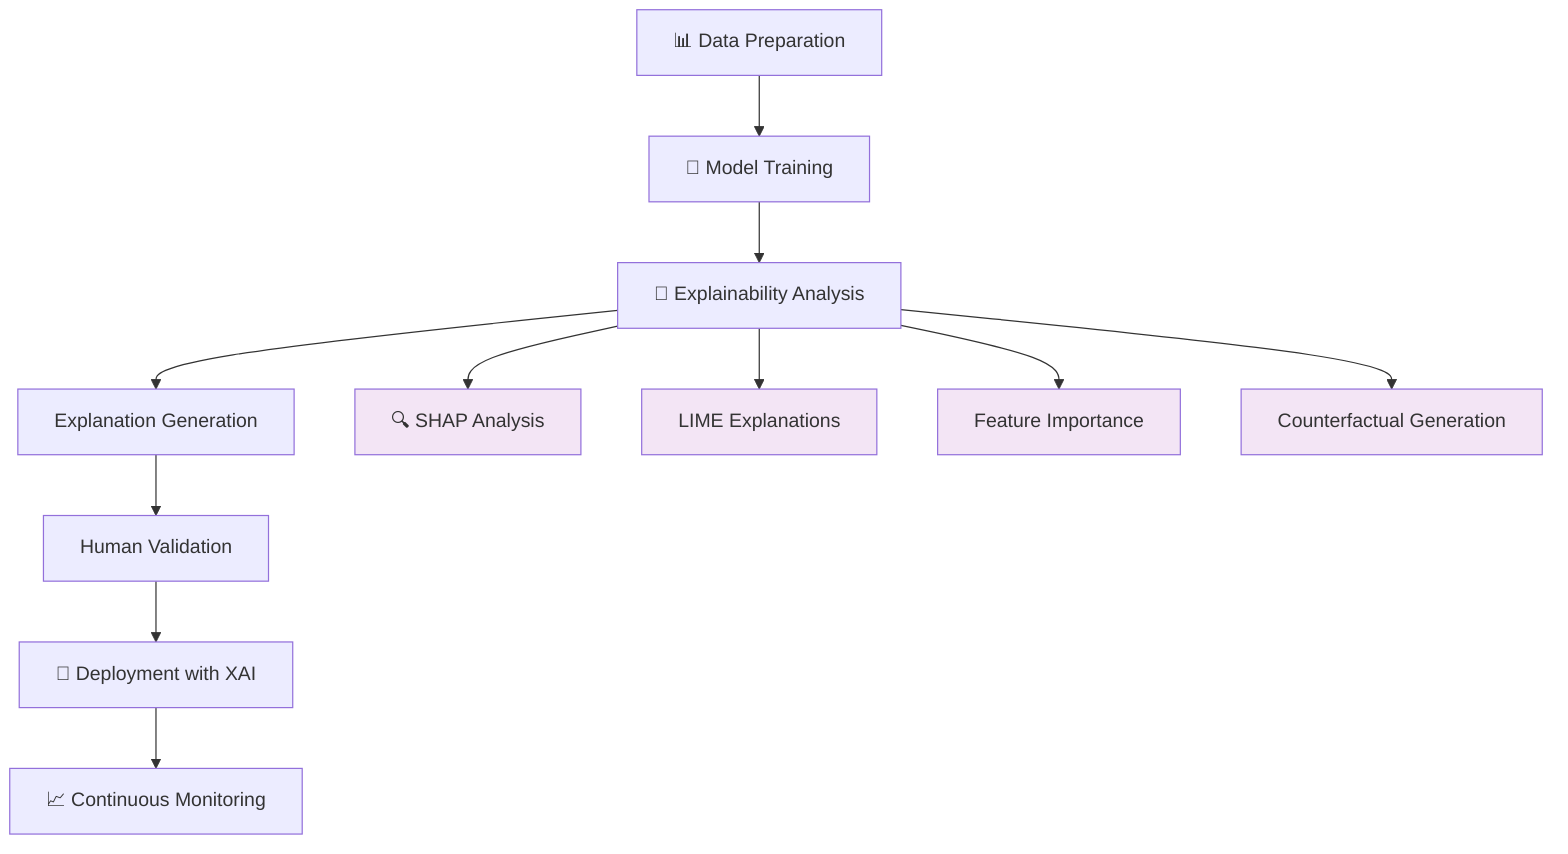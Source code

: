%% Enhanced ai-roles-workflows-comprehensive_diagram_5.mmd with better fonts and colors
%% Generated by enhance_mermaid_diagrams.py

graph TD
classDef primary fill:#e8f4fd,stroke:#1976d2,stroke-width:3px,color:#0d47a1,font-size:14px,font-weight:bold
classDef secondary fill:#f3e5f5,stroke:#7b1fa2,stroke-width:3px,color:#4a148c,font-size:13px,font-weight:bold
classDef success fill:#e8f5e8,stroke:#388e3c,stroke-width:3px,color:#1b5e20,font-size:13px,font-weight:bold
classDef warning fill:#fff3e0,stroke:#f57c00,stroke-width:3px,color:#e65100,font-size:13px,font-weight:bold
classDef danger fill:#ffebee,stroke:#c62828,stroke-width:3px,color:#b71c1c,font-size:13px,font-weight:bold
classDef info fill:#e0f2f1,stroke:#00695c,stroke-width:3px,color:#004d40,font-size:13px,font-weight:bold
classDef light fill:#fff8e1,stroke:#fbc02d,stroke-width:3px,color:#f57f17,font-size:13px,font-weight:bold
    
    A["📊 Data Preparation"]:::data --> B["🤖 Model Training"]:::model
    B --> C["🤖 Explainability Analysis"]:::explain
    C --> D["Explanation Generation"]:::explain
    D --> E["Human Validation"]:::explain
    E --> F["🤖 Deployment with XAI"]:::deploy
    F --> G["📈 Continuous Monitoring"]:::deploy
    
    C --> H["🔍 SHAP Analysis"]
    C --> I["LIME Explanations"]
    C --> J["Feature Importance"]
    C --> K["Counterfactual Generation"]
    
    style H fill:#f3e5f5
    style I fill:#f3e5f5
    style J fill:#f3e5f5
    style K fill:#f3e5f5